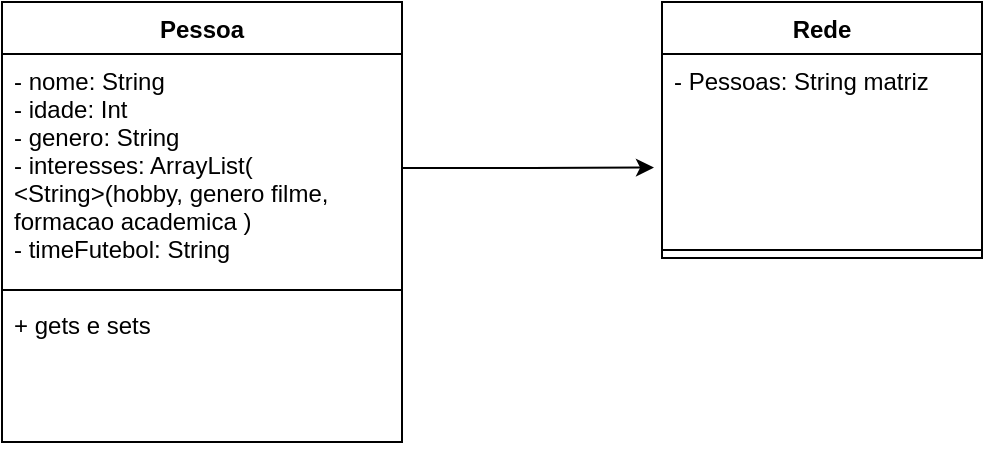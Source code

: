 <mxfile version="20.3.7" type="device"><diagram id="C5RBs43oDa-KdzZeNtuy" name="Page-1"><mxGraphModel dx="1038" dy="588" grid="1" gridSize="10" guides="1" tooltips="1" connect="1" arrows="1" fold="1" page="1" pageScale="1" pageWidth="827" pageHeight="1169" math="0" shadow="0"><root><mxCell id="WIyWlLk6GJQsqaUBKTNV-0"/><mxCell id="WIyWlLk6GJQsqaUBKTNV-1" parent="WIyWlLk6GJQsqaUBKTNV-0"/><mxCell id="Ci6oo5oBK60SDiPFRW5I-4" value="Pessoa" style="swimlane;fontStyle=1;align=center;verticalAlign=top;childLayout=stackLayout;horizontal=1;startSize=26;horizontalStack=0;resizeParent=1;resizeParentMax=0;resizeLast=0;collapsible=1;marginBottom=0;" vertex="1" parent="WIyWlLk6GJQsqaUBKTNV-1"><mxGeometry x="140" y="120" width="200" height="220" as="geometry"/></mxCell><mxCell id="Ci6oo5oBK60SDiPFRW5I-5" value="- nome: String&#10;- idade: Int&#10;- genero: String&#10;- interesses: ArrayList(&#10;&lt;String&gt;(hobby, genero filme, &#10;formacao academica )&#10;- timeFutebol: String" style="text;strokeColor=none;fillColor=none;align=left;verticalAlign=top;spacingLeft=4;spacingRight=4;overflow=hidden;rotatable=0;points=[[0,0.5],[1,0.5]];portConstraint=eastwest;" vertex="1" parent="Ci6oo5oBK60SDiPFRW5I-4"><mxGeometry y="26" width="200" height="114" as="geometry"/></mxCell><mxCell id="Ci6oo5oBK60SDiPFRW5I-6" value="" style="line;strokeWidth=1;fillColor=none;align=left;verticalAlign=middle;spacingTop=-1;spacingLeft=3;spacingRight=3;rotatable=0;labelPosition=right;points=[];portConstraint=eastwest;strokeColor=inherit;" vertex="1" parent="Ci6oo5oBK60SDiPFRW5I-4"><mxGeometry y="140" width="200" height="8" as="geometry"/></mxCell><mxCell id="Ci6oo5oBK60SDiPFRW5I-7" value="+ gets e sets" style="text;strokeColor=none;fillColor=none;align=left;verticalAlign=top;spacingLeft=4;spacingRight=4;overflow=hidden;rotatable=0;points=[[0,0.5],[1,0.5]];portConstraint=eastwest;" vertex="1" parent="Ci6oo5oBK60SDiPFRW5I-4"><mxGeometry y="148" width="200" height="72" as="geometry"/></mxCell><mxCell id="Ci6oo5oBK60SDiPFRW5I-9" value="Rede" style="swimlane;fontStyle=1;align=center;verticalAlign=top;childLayout=stackLayout;horizontal=1;startSize=26;horizontalStack=0;resizeParent=1;resizeParentMax=0;resizeLast=0;collapsible=1;marginBottom=0;" vertex="1" parent="WIyWlLk6GJQsqaUBKTNV-1"><mxGeometry x="470" y="120" width="160" height="128" as="geometry"/></mxCell><mxCell id="Ci6oo5oBK60SDiPFRW5I-10" value="- Pessoas: String matriz" style="text;strokeColor=none;fillColor=none;align=left;verticalAlign=top;spacingLeft=4;spacingRight=4;overflow=hidden;rotatable=0;points=[[0,0.5],[1,0.5]];portConstraint=eastwest;" vertex="1" parent="Ci6oo5oBK60SDiPFRW5I-9"><mxGeometry y="26" width="160" height="94" as="geometry"/></mxCell><mxCell id="Ci6oo5oBK60SDiPFRW5I-11" value="" style="line;strokeWidth=1;fillColor=none;align=left;verticalAlign=middle;spacingTop=-1;spacingLeft=3;spacingRight=3;rotatable=0;labelPosition=right;points=[];portConstraint=eastwest;strokeColor=inherit;" vertex="1" parent="Ci6oo5oBK60SDiPFRW5I-9"><mxGeometry y="120" width="160" height="8" as="geometry"/></mxCell><mxCell id="Ci6oo5oBK60SDiPFRW5I-16" style="edgeStyle=orthogonalEdgeStyle;rounded=0;orthogonalLoop=1;jettySize=auto;html=1;entryX=-0.025;entryY=0.604;entryDx=0;entryDy=0;entryPerimeter=0;" edge="1" parent="WIyWlLk6GJQsqaUBKTNV-1" source="Ci6oo5oBK60SDiPFRW5I-5" target="Ci6oo5oBK60SDiPFRW5I-10"><mxGeometry relative="1" as="geometry"/></mxCell></root></mxGraphModel></diagram></mxfile>